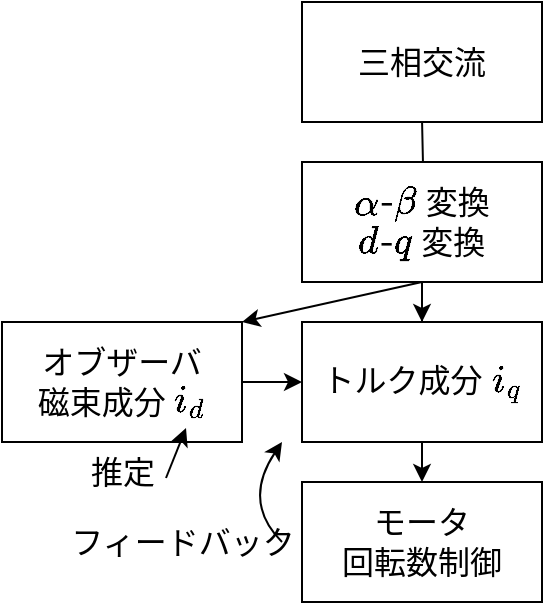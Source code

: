 <mxfile version="20.3.0" type="device"><diagram id="OAqoIqImTbfmpXW0hHVn" name="ページ1"><mxGraphModel dx="496" dy="316" grid="1" gridSize="10" guides="1" tooltips="1" connect="1" arrows="1" fold="1" page="1" pageScale="1" pageWidth="827" pageHeight="1169" math="1" shadow="0"><root><mxCell id="0"/><mxCell id="1" parent="0"/><mxCell id="quU2AKki6bB1ZPaURV27-1" value="&lt;font face=&quot;-apple-system, BlinkMacSystemFont, Segoe UI Variable, Segoe UI, system-ui, ui-sans-serif, Helvetica, Arial, sans-serif, Apple Color Emoji, Segoe UI Emoji&quot; style=&quot;font-size: 16px;&quot;&gt;三相交流&lt;/font&gt;" style="rounded=0;whiteSpace=wrap;html=1;" parent="1" vertex="1"><mxGeometry x="300" y="330" width="120" height="60" as="geometry"/></mxCell><mxCell id="quU2AKki6bB1ZPaURV27-6" value="" style="edgeStyle=orthogonalEdgeStyle;rounded=0;orthogonalLoop=1;jettySize=auto;html=1;fontFamily=-apple-system, BlinkMacSystemFont, &quot;Segoe UI Variable&quot;, &quot;Segoe UI&quot;, system-ui, ui-sans-serif, Helvetica, Arial, sans-serif, &quot;Apple Color Emoji&quot;, &quot;Segoe UI Emoji;fontSource=https%3A%2F%2Ffonts.googleapis.com%2Fcss%3Ffamily%3D-apple-system%252C%2BBlinkMacSystemFont%252C%2B%2522Segoe%2BUI%2BVariable%2522%252C%2B%2522Segoe%2BUI%2522%252C%2Bsystem-ui%252C%2Bui-sans-serif%252C%2BHelvetica%252C%2BArial%252C%2Bsans-serif%252C%2B%2522Apple%2BColor%2BEmoji%2522%252C%2B%2522Segoe%2BUI%2BEmoji;fontSize=16;" parent="1" target="quU2AKki6bB1ZPaURV27-5" edge="1"><mxGeometry relative="1" as="geometry"><mxPoint x="360.034" y="390" as="sourcePoint"/></mxGeometry></mxCell><mxCell id="quU2AKki6bB1ZPaURV27-8" value="" style="edgeStyle=orthogonalEdgeStyle;rounded=0;orthogonalLoop=1;jettySize=auto;html=1;fontFamily=-apple-system, BlinkMacSystemFont, &quot;Segoe UI Variable&quot;, &quot;Segoe UI&quot;, system-ui, ui-sans-serif, Helvetica, Arial, sans-serif, &quot;Apple Color Emoji&quot;, &quot;Segoe UI Emoji;fontSource=https%3A%2F%2Ffonts.googleapis.com%2Fcss%3Ffamily%3D-apple-system%252C%2BBlinkMacSystemFont%252C%2B%2522Segoe%2BUI%2BVariable%2522%252C%2B%2522Segoe%2BUI%2522%252C%2Bsystem-ui%252C%2Bui-sans-serif%252C%2BHelvetica%252C%2BArial%252C%2Bsans-serif%252C%2B%2522Apple%2BColor%2BEmoji%2522%252C%2B%2522Segoe%2BUI%2BEmoji;fontSize=16;" parent="1" source="quU2AKki6bB1ZPaURV27-5" target="quU2AKki6bB1ZPaURV27-7" edge="1"><mxGeometry relative="1" as="geometry"/></mxCell><mxCell id="quU2AKki6bB1ZPaURV27-5" value="&lt;font style=&quot;font-size: 16px;&quot; face=&quot;-apple-system, BlinkMacSystemFont, Segoe UI Variable, Segoe UI, system-ui, ui-sans-serif, Helvetica, Arial, sans-serif, Apple Color Emoji, Segoe UI Emoji&quot;&gt;`\alpha`-`\beta` 変換&lt;br&gt;`d`-`q` 変換&lt;/font&gt;" style="rounded=0;whiteSpace=wrap;html=1;" parent="1" vertex="1"><mxGeometry x="300" y="410" width="120" height="60" as="geometry"/></mxCell><mxCell id="quU2AKki6bB1ZPaURV27-14" style="edgeStyle=orthogonalEdgeStyle;rounded=0;orthogonalLoop=1;jettySize=auto;html=1;exitX=0.5;exitY=1;exitDx=0;exitDy=0;entryX=0.5;entryY=0;entryDx=0;entryDy=0;fontFamily=-apple-system, BlinkMacSystemFont, &quot;Segoe UI Variable&quot;, &quot;Segoe UI&quot;, system-ui, ui-sans-serif, Helvetica, Arial, sans-serif, &quot;Apple Color Emoji&quot;, &quot;Segoe UI Emoji;fontSource=https%3A%2F%2Ffonts.googleapis.com%2Fcss%3Ffamily%3D-apple-system%252C%2BBlinkMacSystemFont%252C%2B%2522Segoe%2BUI%2BVariable%2522%252C%2B%2522Segoe%2BUI%2522%252C%2Bsystem-ui%252C%2Bui-sans-serif%252C%2BHelvetica%252C%2BArial%252C%2Bsans-serif%252C%2B%2522Apple%2BColor%2BEmoji%2522%252C%2B%2522Segoe%2BUI%2BEmoji;fontSize=16;" parent="1" source="quU2AKki6bB1ZPaURV27-7" target="quU2AKki6bB1ZPaURV27-13" edge="1"><mxGeometry relative="1" as="geometry"/></mxCell><mxCell id="quU2AKki6bB1ZPaURV27-7" value="&lt;font style=&quot;font-size: 16px;&quot; face=&quot;-apple-system, BlinkMacSystemFont, Segoe UI Variable, Segoe UI, system-ui, ui-sans-serif, Helvetica, Arial, sans-serif, Apple Color Emoji, Segoe UI Emoji&quot;&gt;トルク成分 `i_q`&lt;/font&gt;" style="rounded=0;whiteSpace=wrap;html=1;" parent="1" vertex="1"><mxGeometry x="300" y="490" width="120" height="60" as="geometry"/></mxCell><mxCell id="quU2AKki6bB1ZPaURV27-12" style="edgeStyle=orthogonalEdgeStyle;rounded=0;orthogonalLoop=1;jettySize=auto;html=1;exitX=1;exitY=0.5;exitDx=0;exitDy=0;entryX=0;entryY=0.5;entryDx=0;entryDy=0;fontFamily=-apple-system, BlinkMacSystemFont, &quot;Segoe UI Variable&quot;, &quot;Segoe UI&quot;, system-ui, ui-sans-serif, Helvetica, Arial, sans-serif, &quot;Apple Color Emoji&quot;, &quot;Segoe UI Emoji;fontSource=https%3A%2F%2Ffonts.googleapis.com%2Fcss%3Ffamily%3D-apple-system%252C%2BBlinkMacSystemFont%252C%2B%2522Segoe%2BUI%2BVariable%2522%252C%2B%2522Segoe%2BUI%2522%252C%2Bsystem-ui%252C%2Bui-sans-serif%252C%2BHelvetica%252C%2BArial%252C%2Bsans-serif%252C%2B%2522Apple%2BColor%2BEmoji%2522%252C%2B%2522Segoe%2BUI%2BEmoji;fontSize=16;" parent="1" source="quU2AKki6bB1ZPaURV27-9" target="quU2AKki6bB1ZPaURV27-7" edge="1"><mxGeometry relative="1" as="geometry"/></mxCell><mxCell id="quU2AKki6bB1ZPaURV27-9" value="&lt;font style=&quot;font-size: 16px;&quot; face=&quot;-apple-system, BlinkMacSystemFont, Segoe UI Variable, Segoe UI, system-ui, ui-sans-serif, Helvetica, Arial, sans-serif, Apple Color Emoji, Segoe UI Emoji&quot;&gt;オブザーバ&lt;br&gt;磁束成分 `i_d`&lt;/font&gt;" style="rounded=0;whiteSpace=wrap;html=1;" parent="1" vertex="1"><mxGeometry x="150" y="490" width="120" height="60" as="geometry"/></mxCell><mxCell id="quU2AKki6bB1ZPaURV27-11" value="" style="endArrow=classic;html=1;rounded=0;fontFamily=-apple-system, BlinkMacSystemFont, &quot;Segoe UI Variable&quot;, &quot;Segoe UI&quot;, system-ui, ui-sans-serif, Helvetica, Arial, sans-serif, &quot;Apple Color Emoji&quot;, &quot;Segoe UI Emoji;fontSource=https%3A%2F%2Ffonts.googleapis.com%2Fcss%3Ffamily%3D-apple-system%252C%2BBlinkMacSystemFont%252C%2B%2522Segoe%2BUI%2BVariable%2522%252C%2B%2522Segoe%2BUI%2522%252C%2Bsystem-ui%252C%2Bui-sans-serif%252C%2BHelvetica%252C%2BArial%252C%2Bsans-serif%252C%2B%2522Apple%2BColor%2BEmoji%2522%252C%2B%2522Segoe%2BUI%2BEmoji;fontSize=16;entryX=1;entryY=0;entryDx=0;entryDy=0;exitX=0.5;exitY=1;exitDx=0;exitDy=0;" parent="1" source="quU2AKki6bB1ZPaURV27-5" target="quU2AKki6bB1ZPaURV27-9" edge="1"><mxGeometry width="50" height="50" relative="1" as="geometry"><mxPoint x="390" y="510" as="sourcePoint"/><mxPoint x="440" y="460" as="targetPoint"/></mxGeometry></mxCell><mxCell id="quU2AKki6bB1ZPaURV27-13" value="&lt;font style=&quot;font-size: 16px;&quot; face=&quot;-apple-system, BlinkMacSystemFont, Segoe UI Variable, Segoe UI, system-ui, ui-sans-serif, Helvetica, Arial, sans-serif, Apple Color Emoji, Segoe UI Emoji&quot;&gt;モータ&lt;br&gt;回転数制御&lt;/font&gt;" style="rounded=0;whiteSpace=wrap;html=1;" parent="1" vertex="1"><mxGeometry x="300" y="570" width="120" height="60" as="geometry"/></mxCell><mxCell id="kAsbmKtB8QzqcJpS2dJd-1" value="" style="curved=1;endArrow=classic;html=1;rounded=0;" edge="1" parent="1"><mxGeometry width="50" height="50" relative="1" as="geometry"><mxPoint x="290" y="600" as="sourcePoint"/><mxPoint x="290" y="550" as="targetPoint"/><Array as="points"><mxPoint x="270" y="580"/></Array></mxGeometry></mxCell><mxCell id="kAsbmKtB8QzqcJpS2dJd-2" value="&lt;font style=&quot;font-size: 16px;&quot; face=&quot;-apple-system, BlinkMacSystemFont, Segoe UI Variable, Segoe UI, system-ui, ui-sans-serif, Helvetica, Arial, sans-serif, Apple Color Emoji, Segoe UI Emoji&quot;&gt;推定&lt;/font&gt;" style="text;html=1;align=center;verticalAlign=middle;resizable=0;points=[];autosize=1;strokeColor=none;fillColor=none;" vertex="1" parent="1"><mxGeometry x="180" y="550" width="60" height="30" as="geometry"/></mxCell><mxCell id="kAsbmKtB8QzqcJpS2dJd-3" value="&lt;font face=&quot;-apple-system, BlinkMacSystemFont, Segoe UI Variable, Segoe UI, system-ui, ui-sans-serif, Helvetica, Arial, sans-serif, Apple Color Emoji, Segoe UI Emoji&quot;&gt;&lt;span style=&quot;font-size: 16px;&quot;&gt;フィードバック&lt;/span&gt;&lt;/font&gt;" style="text;html=1;align=center;verticalAlign=middle;resizable=0;points=[];autosize=1;strokeColor=none;fillColor=none;" vertex="1" parent="1"><mxGeometry x="190" y="585" width="100" height="30" as="geometry"/></mxCell><mxCell id="kAsbmKtB8QzqcJpS2dJd-4" value="" style="endArrow=classic;html=1;rounded=0;fontFamily=-apple-system, BlinkMacSystemFont, &quot;Segoe UI Variable&quot;, &quot;Segoe UI&quot;, system-ui, ui-sans-serif, Helvetica, Arial, sans-serif, &quot;Apple Color Emoji&quot;, &quot;Segoe UI Emoji;fontSource=https%3A%2F%2Ffonts.googleapis.com%2Fcss%3Ffamily%3D-apple-system%252C%2BBlinkMacSystemFont%252C%2B%2522Segoe%2BUI%2BVariable%2522%252C%2B%2522Segoe%2BUI%2522%252C%2Bsystem-ui%252C%2Bui-sans-serif%252C%2BHelvetica%252C%2BArial%252C%2Bsans-serif%252C%2B%2522Apple%2BColor%2BEmoji%2522%252C%2B%2522Segoe%2BUI%2BEmoji;fontSize=16;" edge="1" parent="1"><mxGeometry width="50" height="50" relative="1" as="geometry"><mxPoint x="232" y="568" as="sourcePoint"/><mxPoint x="242" y="543" as="targetPoint"/></mxGeometry></mxCell></root></mxGraphModel></diagram></mxfile>
